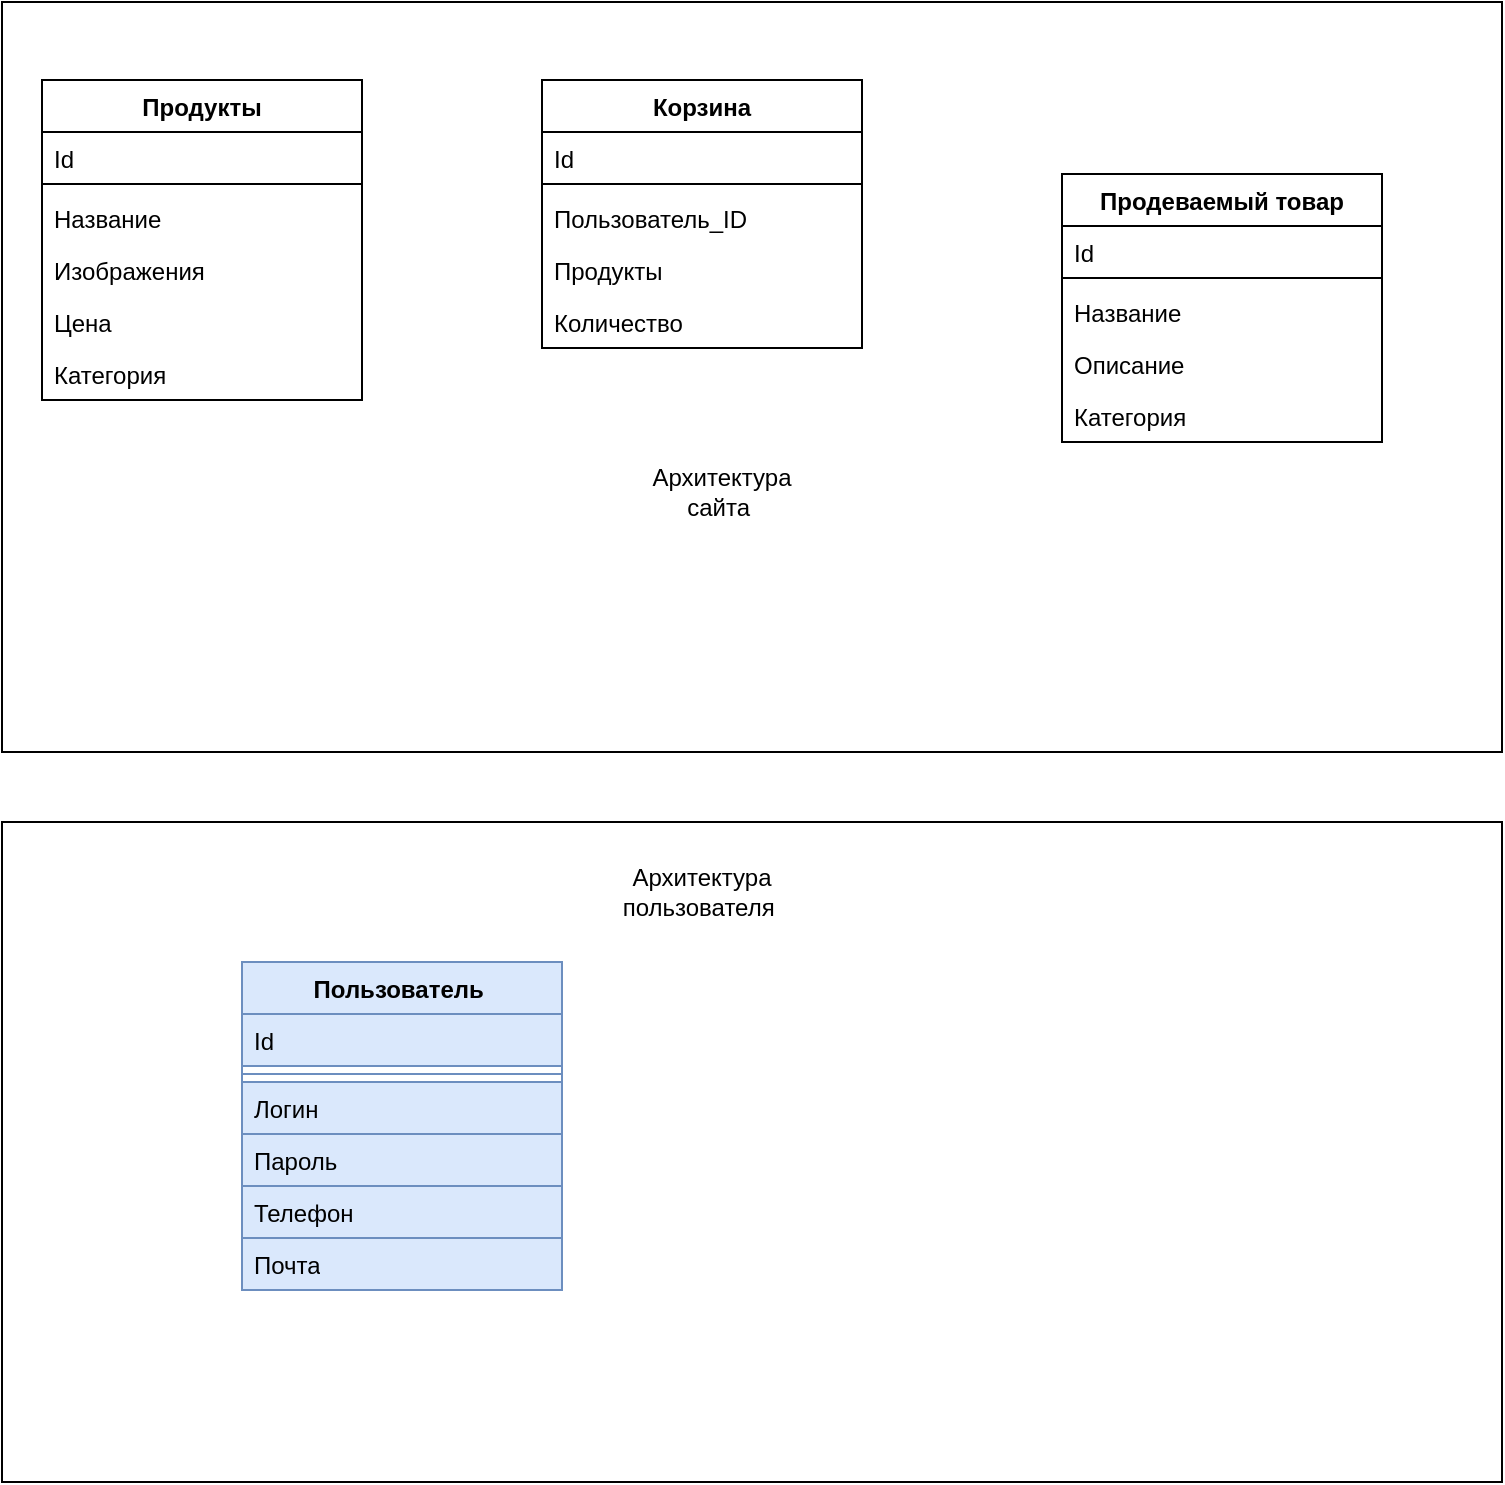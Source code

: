 <mxfile version="20.5.3" type="embed"><diagram name="Страница — 1" id="ox4GwTXYA2zkXbC3pGn5"><mxGraphModel dx="745" dy="332" grid="1" gridSize="10" guides="1" tooltips="1" connect="1" arrows="1" fold="1" page="1" pageScale="1" pageWidth="827" pageHeight="1169" math="0" shadow="0"><root><mxCell id="0"/><mxCell id="1" parent="0"/><mxCell id="wjlancOanw4fYzLR8soG-32" value="" style="rounded=0;whiteSpace=wrap;html=1;" parent="1" vertex="1"><mxGeometry x="40" y="440" width="750" height="330" as="geometry"/></mxCell><mxCell id="wjlancOanw4fYzLR8soG-31" value="" style="rounded=0;whiteSpace=wrap;html=1;" parent="1" vertex="1"><mxGeometry x="40" y="30" width="750" height="375" as="geometry"/></mxCell><mxCell id="wjlancOanw4fYzLR8soG-1" value="Пользователь&amp;nbsp;" style="swimlane;fontStyle=1;align=center;verticalAlign=top;childLayout=stackLayout;horizontal=1;startSize=26;horizontalStack=0;resizeParent=1;resizeParentMax=0;resizeLast=0;collapsible=1;marginBottom=0;whiteSpace=wrap;html=1;fillColor=#dae8fc;strokeColor=#6c8ebf;" parent="1" vertex="1"><mxGeometry x="160" y="510" width="160" height="164" as="geometry"/></mxCell><mxCell id="wjlancOanw4fYzLR8soG-2" value="Id" style="text;strokeColor=#6c8ebf;fillColor=#dae8fc;align=left;verticalAlign=top;spacingLeft=4;spacingRight=4;overflow=hidden;rotatable=0;points=[[0,0.5],[1,0.5]];portConstraint=eastwest;whiteSpace=wrap;html=1;" parent="wjlancOanw4fYzLR8soG-1" vertex="1"><mxGeometry y="26" width="160" height="26" as="geometry"/></mxCell><mxCell id="wjlancOanw4fYzLR8soG-3" value="" style="line;strokeWidth=1;fillColor=none;align=left;verticalAlign=middle;spacingTop=-1;spacingLeft=3;spacingRight=3;rotatable=0;labelPosition=right;points=[];portConstraint=eastwest;strokeColor=inherit;" parent="wjlancOanw4fYzLR8soG-1" vertex="1"><mxGeometry y="52" width="160" height="8" as="geometry"/></mxCell><mxCell id="wjlancOanw4fYzLR8soG-4" value="Логин" style="text;strokeColor=#6c8ebf;fillColor=#dae8fc;align=left;verticalAlign=top;spacingLeft=4;spacingRight=4;overflow=hidden;rotatable=0;points=[[0,0.5],[1,0.5]];portConstraint=eastwest;whiteSpace=wrap;html=1;" parent="wjlancOanw4fYzLR8soG-1" vertex="1"><mxGeometry y="60" width="160" height="26" as="geometry"/></mxCell><mxCell id="wjlancOanw4fYzLR8soG-5" value="Пароль" style="text;strokeColor=#6c8ebf;fillColor=#dae8fc;align=left;verticalAlign=top;spacingLeft=4;spacingRight=4;overflow=hidden;rotatable=0;points=[[0,0.5],[1,0.5]];portConstraint=eastwest;whiteSpace=wrap;html=1;" parent="wjlancOanw4fYzLR8soG-1" vertex="1"><mxGeometry y="86" width="160" height="26" as="geometry"/></mxCell><mxCell id="wjlancOanw4fYzLR8soG-6" value="Телефон" style="text;strokeColor=#6c8ebf;fillColor=#dae8fc;align=left;verticalAlign=top;spacingLeft=4;spacingRight=4;overflow=hidden;rotatable=0;points=[[0,0.5],[1,0.5]];portConstraint=eastwest;whiteSpace=wrap;html=1;" parent="wjlancOanw4fYzLR8soG-1" vertex="1"><mxGeometry y="112" width="160" height="26" as="geometry"/></mxCell><mxCell id="wjlancOanw4fYzLR8soG-7" value="Почта" style="text;strokeColor=#6c8ebf;fillColor=#dae8fc;align=left;verticalAlign=top;spacingLeft=4;spacingRight=4;overflow=hidden;rotatable=0;points=[[0,0.5],[1,0.5]];portConstraint=eastwest;whiteSpace=wrap;html=1;" parent="wjlancOanw4fYzLR8soG-1" vertex="1"><mxGeometry y="138" width="160" height="26" as="geometry"/></mxCell><mxCell id="wjlancOanw4fYzLR8soG-8" value="Корзина" style="swimlane;fontStyle=1;align=center;verticalAlign=top;childLayout=stackLayout;horizontal=1;startSize=26;horizontalStack=0;resizeParent=1;resizeParentMax=0;resizeLast=0;collapsible=1;marginBottom=0;whiteSpace=wrap;html=1;" parent="1" vertex="1"><mxGeometry x="310" y="69" width="160" height="134" as="geometry"/></mxCell><mxCell id="wjlancOanw4fYzLR8soG-9" value="Id" style="text;strokeColor=none;fillColor=none;align=left;verticalAlign=top;spacingLeft=4;spacingRight=4;overflow=hidden;rotatable=0;points=[[0,0.5],[1,0.5]];portConstraint=eastwest;whiteSpace=wrap;html=1;" parent="wjlancOanw4fYzLR8soG-8" vertex="1"><mxGeometry y="26" width="160" height="22" as="geometry"/></mxCell><mxCell id="wjlancOanw4fYzLR8soG-10" value="" style="line;strokeWidth=1;fillColor=none;align=left;verticalAlign=middle;spacingTop=-1;spacingLeft=3;spacingRight=3;rotatable=0;labelPosition=right;points=[];portConstraint=eastwest;strokeColor=inherit;" parent="wjlancOanw4fYzLR8soG-8" vertex="1"><mxGeometry y="48" width="160" height="8" as="geometry"/></mxCell><mxCell id="wjlancOanw4fYzLR8soG-11" value="Пользователь_ID" style="text;strokeColor=none;fillColor=none;align=left;verticalAlign=top;spacingLeft=4;spacingRight=4;overflow=hidden;rotatable=0;points=[[0,0.5],[1,0.5]];portConstraint=eastwest;whiteSpace=wrap;html=1;" parent="wjlancOanw4fYzLR8soG-8" vertex="1"><mxGeometry y="56" width="160" height="26" as="geometry"/></mxCell><mxCell id="wjlancOanw4fYzLR8soG-12" value="Продукты&amp;nbsp;&lt;div&gt;&lt;br&gt;&lt;/div&gt;" style="text;strokeColor=none;fillColor=none;align=left;verticalAlign=top;spacingLeft=4;spacingRight=4;overflow=hidden;rotatable=0;points=[[0,0.5],[1,0.5]];portConstraint=eastwest;whiteSpace=wrap;html=1;" parent="wjlancOanw4fYzLR8soG-8" vertex="1"><mxGeometry y="82" width="160" height="26" as="geometry"/></mxCell><mxCell id="wjlancOanw4fYzLR8soG-16" value="Количество&amp;nbsp;" style="text;strokeColor=none;fillColor=none;align=left;verticalAlign=top;spacingLeft=4;spacingRight=4;overflow=hidden;rotatable=0;points=[[0,0.5],[1,0.5]];portConstraint=eastwest;whiteSpace=wrap;html=1;" parent="wjlancOanw4fYzLR8soG-8" vertex="1"><mxGeometry y="108" width="160" height="26" as="geometry"/></mxCell><mxCell id="wjlancOanw4fYzLR8soG-17" value="Продукты" style="swimlane;fontStyle=1;align=center;verticalAlign=top;childLayout=stackLayout;horizontal=1;startSize=26;horizontalStack=0;resizeParent=1;resizeParentMax=0;resizeLast=0;collapsible=1;marginBottom=0;whiteSpace=wrap;html=1;" parent="1" vertex="1"><mxGeometry x="60" y="69" width="160" height="160" as="geometry"/></mxCell><mxCell id="wjlancOanw4fYzLR8soG-18" value="Id" style="text;strokeColor=none;fillColor=none;align=left;verticalAlign=top;spacingLeft=4;spacingRight=4;overflow=hidden;rotatable=0;points=[[0,0.5],[1,0.5]];portConstraint=eastwest;whiteSpace=wrap;html=1;" parent="wjlancOanw4fYzLR8soG-17" vertex="1"><mxGeometry y="26" width="160" height="22" as="geometry"/></mxCell><mxCell id="wjlancOanw4fYzLR8soG-19" value="" style="line;strokeWidth=1;fillColor=none;align=left;verticalAlign=middle;spacingTop=-1;spacingLeft=3;spacingRight=3;rotatable=0;labelPosition=right;points=[];portConstraint=eastwest;strokeColor=inherit;" parent="wjlancOanw4fYzLR8soG-17" vertex="1"><mxGeometry y="48" width="160" height="8" as="geometry"/></mxCell><mxCell id="wjlancOanw4fYzLR8soG-20" value="Название" style="text;strokeColor=none;fillColor=none;align=left;verticalAlign=top;spacingLeft=4;spacingRight=4;overflow=hidden;rotatable=0;points=[[0,0.5],[1,0.5]];portConstraint=eastwest;whiteSpace=wrap;html=1;" parent="wjlancOanw4fYzLR8soG-17" vertex="1"><mxGeometry y="56" width="160" height="26" as="geometry"/></mxCell><mxCell id="wjlancOanw4fYzLR8soG-21" value="Изображения" style="text;strokeColor=none;fillColor=none;align=left;verticalAlign=top;spacingLeft=4;spacingRight=4;overflow=hidden;rotatable=0;points=[[0,0.5],[1,0.5]];portConstraint=eastwest;whiteSpace=wrap;html=1;" parent="wjlancOanw4fYzLR8soG-17" vertex="1"><mxGeometry y="82" width="160" height="26" as="geometry"/></mxCell><mxCell id="wjlancOanw4fYzLR8soG-22" value="Цена" style="text;strokeColor=none;fillColor=none;align=left;verticalAlign=top;spacingLeft=4;spacingRight=4;overflow=hidden;rotatable=0;points=[[0,0.5],[1,0.5]];portConstraint=eastwest;whiteSpace=wrap;html=1;" parent="wjlancOanw4fYzLR8soG-17" vertex="1"><mxGeometry y="108" width="160" height="26" as="geometry"/></mxCell><mxCell id="wjlancOanw4fYzLR8soG-23" value="Категория" style="text;strokeColor=none;fillColor=none;align=left;verticalAlign=top;spacingLeft=4;spacingRight=4;overflow=hidden;rotatable=0;points=[[0,0.5],[1,0.5]];portConstraint=eastwest;whiteSpace=wrap;html=1;" parent="wjlancOanw4fYzLR8soG-17" vertex="1"><mxGeometry y="134" width="160" height="26" as="geometry"/></mxCell><mxCell id="wjlancOanw4fYzLR8soG-25" value="Продеваемый товар" style="swimlane;fontStyle=1;align=center;verticalAlign=top;childLayout=stackLayout;horizontal=1;startSize=26;horizontalStack=0;resizeParent=1;resizeParentMax=0;resizeLast=0;collapsible=1;marginBottom=0;whiteSpace=wrap;html=1;" parent="1" vertex="1"><mxGeometry x="570" y="116" width="160" height="134" as="geometry"/></mxCell><mxCell id="wjlancOanw4fYzLR8soG-26" value="Id" style="text;strokeColor=none;fillColor=none;align=left;verticalAlign=top;spacingLeft=4;spacingRight=4;overflow=hidden;rotatable=0;points=[[0,0.5],[1,0.5]];portConstraint=eastwest;whiteSpace=wrap;html=1;" parent="wjlancOanw4fYzLR8soG-25" vertex="1"><mxGeometry y="26" width="160" height="22" as="geometry"/></mxCell><mxCell id="wjlancOanw4fYzLR8soG-27" value="" style="line;strokeWidth=1;fillColor=none;align=left;verticalAlign=middle;spacingTop=-1;spacingLeft=3;spacingRight=3;rotatable=0;labelPosition=right;points=[];portConstraint=eastwest;strokeColor=inherit;" parent="wjlancOanw4fYzLR8soG-25" vertex="1"><mxGeometry y="48" width="160" height="8" as="geometry"/></mxCell><mxCell id="wjlancOanw4fYzLR8soG-28" value="Название&amp;nbsp;" style="text;strokeColor=none;fillColor=none;align=left;verticalAlign=top;spacingLeft=4;spacingRight=4;overflow=hidden;rotatable=0;points=[[0,0.5],[1,0.5]];portConstraint=eastwest;whiteSpace=wrap;html=1;" parent="wjlancOanw4fYzLR8soG-25" vertex="1"><mxGeometry y="56" width="160" height="26" as="geometry"/></mxCell><mxCell id="wjlancOanw4fYzLR8soG-29" value="&lt;div&gt;Описание&amp;nbsp;&lt;/div&gt;" style="text;strokeColor=none;fillColor=none;align=left;verticalAlign=top;spacingLeft=4;spacingRight=4;overflow=hidden;rotatable=0;points=[[0,0.5],[1,0.5]];portConstraint=eastwest;whiteSpace=wrap;html=1;" parent="wjlancOanw4fYzLR8soG-25" vertex="1"><mxGeometry y="82" width="160" height="26" as="geometry"/></mxCell><mxCell id="V2817OACCNWJI-HFdNwg-1" value="Категория" style="text;strokeColor=none;fillColor=none;align=left;verticalAlign=top;spacingLeft=4;spacingRight=4;overflow=hidden;rotatable=0;points=[[0,0.5],[1,0.5]];portConstraint=eastwest;whiteSpace=wrap;html=1;" parent="wjlancOanw4fYzLR8soG-25" vertex="1"><mxGeometry y="108" width="160" height="26" as="geometry"/></mxCell><mxCell id="wjlancOanw4fYzLR8soG-33" value="Архитектура сайта&amp;nbsp;" style="text;html=1;align=center;verticalAlign=middle;whiteSpace=wrap;rounded=0;" parent="1" vertex="1"><mxGeometry x="350" y="250" width="100" height="50" as="geometry"/></mxCell><mxCell id="wjlancOanw4fYzLR8soG-34" value="Архитектура пользователя&amp;nbsp;" style="text;html=1;align=center;verticalAlign=middle;whiteSpace=wrap;rounded=0;" parent="1" vertex="1"><mxGeometry x="360" y="460" width="60" height="30" as="geometry"/></mxCell></root></mxGraphModel></diagram></mxfile>